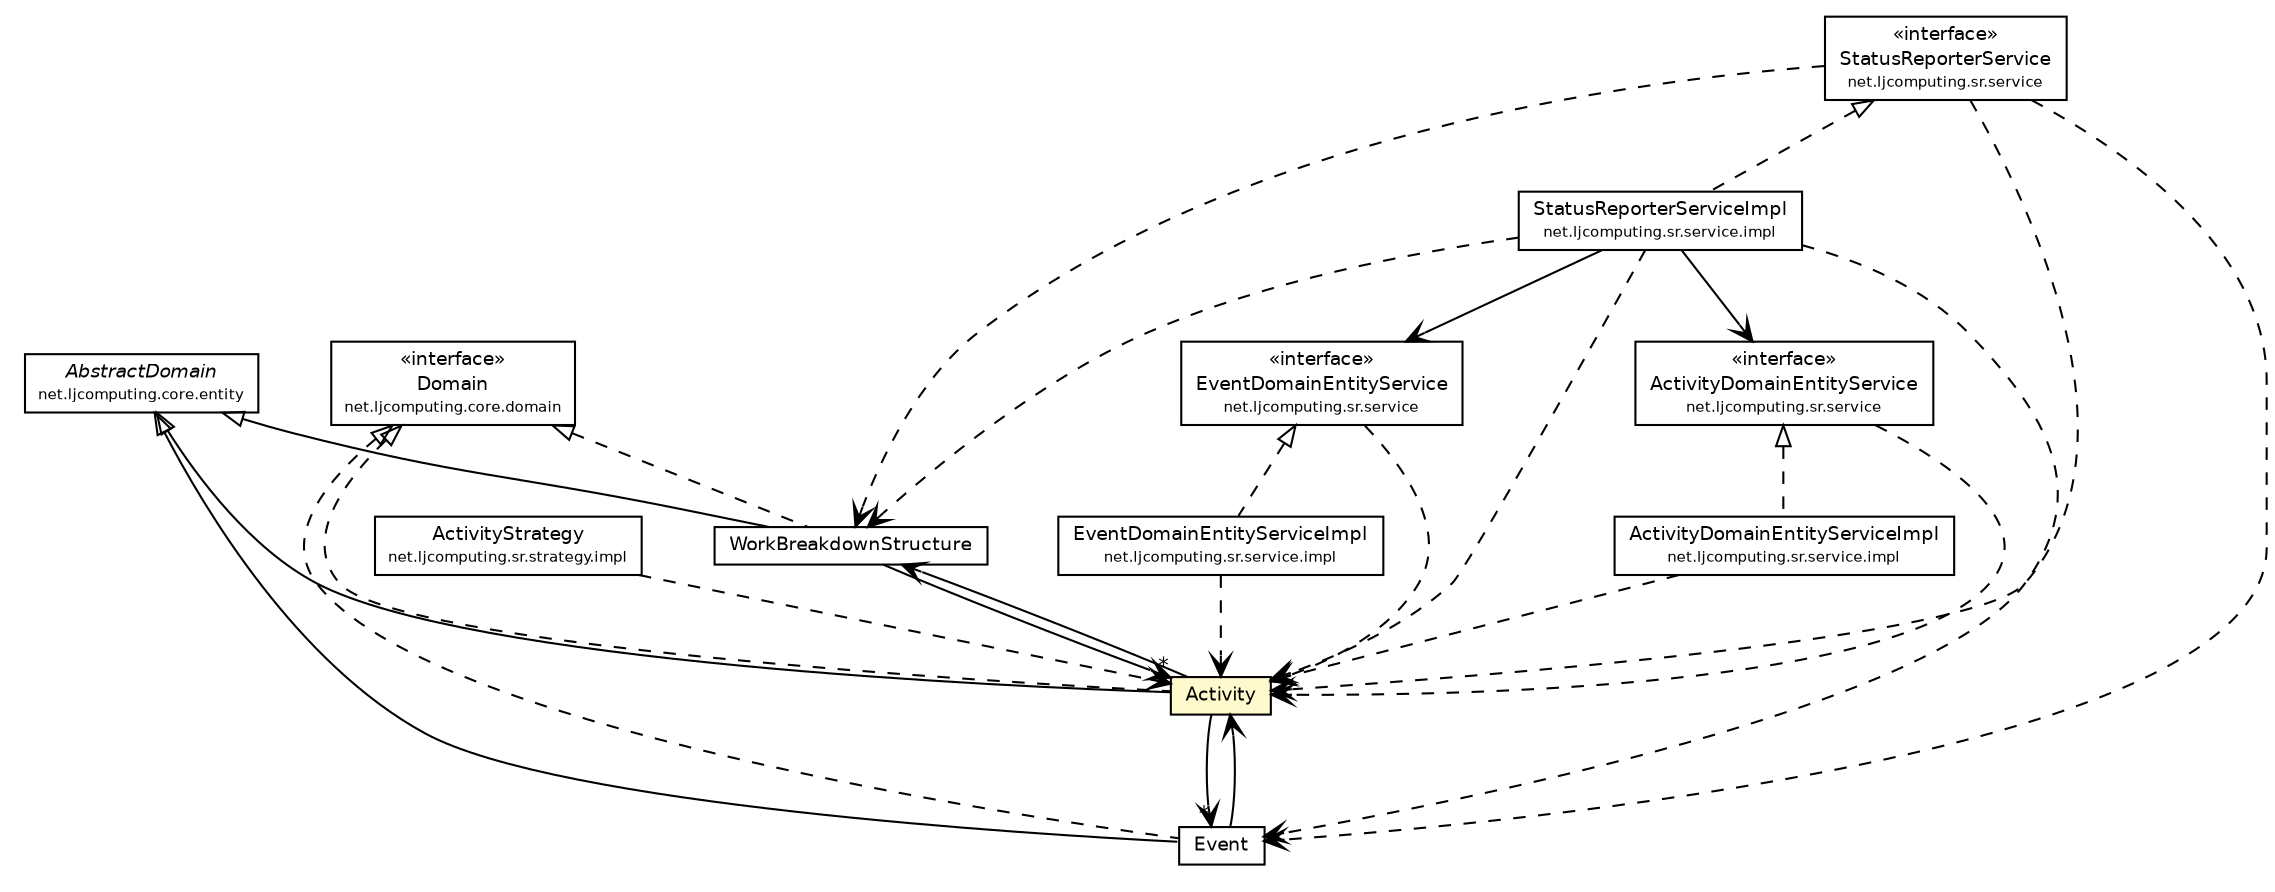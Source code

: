 #!/usr/local/bin/dot
#
# Class diagram 
# Generated by UMLGraph version R5_6 (http://www.umlgraph.org/)
#

digraph G {
	edge [fontname="Helvetica",fontsize=10,labelfontname="Helvetica",labelfontsize=10];
	node [fontname="Helvetica",fontsize=10,shape=plaintext];
	nodesep=0.25;
	ranksep=0.5;
	// net.ljcomputing.core.entity.AbstractDomain
	c777 [label=<<table title="net.ljcomputing.core.entity.AbstractDomain" border="0" cellborder="1" cellspacing="0" cellpadding="2" port="p" href="../../core/entity/AbstractDomain.html">
		<tr><td><table border="0" cellspacing="0" cellpadding="1">
<tr><td align="center" balign="center"><font face="Helvetica-Oblique"> AbstractDomain </font></td></tr>
<tr><td align="center" balign="center"><font point-size="7.0"> net.ljcomputing.core.entity </font></td></tr>
		</table></td></tr>
		</table>>, URL="../../core/entity/AbstractDomain.html", fontname="Helvetica", fontcolor="black", fontsize=9.0];
	// net.ljcomputing.core.domain.Domain
	c780 [label=<<table title="net.ljcomputing.core.domain.Domain" border="0" cellborder="1" cellspacing="0" cellpadding="2" port="p" href="../../core/domain/Domain.html">
		<tr><td><table border="0" cellspacing="0" cellpadding="1">
<tr><td align="center" balign="center"> &#171;interface&#187; </td></tr>
<tr><td align="center" balign="center"> Domain </td></tr>
<tr><td align="center" balign="center"><font point-size="7.0"> net.ljcomputing.core.domain </font></td></tr>
		</table></td></tr>
		</table>>, URL="../../core/domain/Domain.html", fontname="Helvetica", fontcolor="black", fontsize=9.0];
	// net.ljcomputing.sr.strategy.impl.ActivityStrategy
	c788 [label=<<table title="net.ljcomputing.sr.strategy.impl.ActivityStrategy" border="0" cellborder="1" cellspacing="0" cellpadding="2" port="p" href="../strategy/impl/ActivityStrategy.html">
		<tr><td><table border="0" cellspacing="0" cellpadding="1">
<tr><td align="center" balign="center"> ActivityStrategy </td></tr>
<tr><td align="center" balign="center"><font point-size="7.0"> net.ljcomputing.sr.strategy.impl </font></td></tr>
		</table></td></tr>
		</table>>, URL="../strategy/impl/ActivityStrategy.html", fontname="Helvetica", fontcolor="black", fontsize=9.0];
	// net.ljcomputing.sr.domain.WorkBreakdownStructure
	c794 [label=<<table title="net.ljcomputing.sr.domain.WorkBreakdownStructure" border="0" cellborder="1" cellspacing="0" cellpadding="2" port="p" href="./WorkBreakdownStructure.html">
		<tr><td><table border="0" cellspacing="0" cellpadding="1">
<tr><td align="center" balign="center"> WorkBreakdownStructure </td></tr>
		</table></td></tr>
		</table>>, URL="./WorkBreakdownStructure.html", fontname="Helvetica", fontcolor="black", fontsize=9.0];
	// net.ljcomputing.sr.domain.Event
	c795 [label=<<table title="net.ljcomputing.sr.domain.Event" border="0" cellborder="1" cellspacing="0" cellpadding="2" port="p" href="./Event.html">
		<tr><td><table border="0" cellspacing="0" cellpadding="1">
<tr><td align="center" balign="center"> Event </td></tr>
		</table></td></tr>
		</table>>, URL="./Event.html", fontname="Helvetica", fontcolor="black", fontsize=9.0];
	// net.ljcomputing.sr.domain.Activity
	c796 [label=<<table title="net.ljcomputing.sr.domain.Activity" border="0" cellborder="1" cellspacing="0" cellpadding="2" port="p" bgcolor="lemonChiffon" href="./Activity.html">
		<tr><td><table border="0" cellspacing="0" cellpadding="1">
<tr><td align="center" balign="center"> Activity </td></tr>
		</table></td></tr>
		</table>>, URL="./Activity.html", fontname="Helvetica", fontcolor="black", fontsize=9.0];
	// net.ljcomputing.sr.service.impl.EventDomainEntityServiceImpl
	c798 [label=<<table title="net.ljcomputing.sr.service.impl.EventDomainEntityServiceImpl" border="0" cellborder="1" cellspacing="0" cellpadding="2" port="p" href="../service/impl/EventDomainEntityServiceImpl.html">
		<tr><td><table border="0" cellspacing="0" cellpadding="1">
<tr><td align="center" balign="center"> EventDomainEntityServiceImpl </td></tr>
<tr><td align="center" balign="center"><font point-size="7.0"> net.ljcomputing.sr.service.impl </font></td></tr>
		</table></td></tr>
		</table>>, URL="../service/impl/EventDomainEntityServiceImpl.html", fontname="Helvetica", fontcolor="black", fontsize=9.0];
	// net.ljcomputing.sr.service.impl.StatusReporterServiceImpl
	c799 [label=<<table title="net.ljcomputing.sr.service.impl.StatusReporterServiceImpl" border="0" cellborder="1" cellspacing="0" cellpadding="2" port="p" href="../service/impl/StatusReporterServiceImpl.html">
		<tr><td><table border="0" cellspacing="0" cellpadding="1">
<tr><td align="center" balign="center"> StatusReporterServiceImpl </td></tr>
<tr><td align="center" balign="center"><font point-size="7.0"> net.ljcomputing.sr.service.impl </font></td></tr>
		</table></td></tr>
		</table>>, URL="../service/impl/StatusReporterServiceImpl.html", fontname="Helvetica", fontcolor="black", fontsize=9.0];
	// net.ljcomputing.sr.service.impl.ActivityDomainEntityServiceImpl
	c800 [label=<<table title="net.ljcomputing.sr.service.impl.ActivityDomainEntityServiceImpl" border="0" cellborder="1" cellspacing="0" cellpadding="2" port="p" href="../service/impl/ActivityDomainEntityServiceImpl.html">
		<tr><td><table border="0" cellspacing="0" cellpadding="1">
<tr><td align="center" balign="center"> ActivityDomainEntityServiceImpl </td></tr>
<tr><td align="center" balign="center"><font point-size="7.0"> net.ljcomputing.sr.service.impl </font></td></tr>
		</table></td></tr>
		</table>>, URL="../service/impl/ActivityDomainEntityServiceImpl.html", fontname="Helvetica", fontcolor="black", fontsize=9.0];
	// net.ljcomputing.sr.service.ActivityDomainEntityService
	c801 [label=<<table title="net.ljcomputing.sr.service.ActivityDomainEntityService" border="0" cellborder="1" cellspacing="0" cellpadding="2" port="p" href="../service/ActivityDomainEntityService.html">
		<tr><td><table border="0" cellspacing="0" cellpadding="1">
<tr><td align="center" balign="center"> &#171;interface&#187; </td></tr>
<tr><td align="center" balign="center"> ActivityDomainEntityService </td></tr>
<tr><td align="center" balign="center"><font point-size="7.0"> net.ljcomputing.sr.service </font></td></tr>
		</table></td></tr>
		</table>>, URL="../service/ActivityDomainEntityService.html", fontname="Helvetica", fontcolor="black", fontsize=9.0];
	// net.ljcomputing.sr.service.EventDomainEntityService
	c802 [label=<<table title="net.ljcomputing.sr.service.EventDomainEntityService" border="0" cellborder="1" cellspacing="0" cellpadding="2" port="p" href="../service/EventDomainEntityService.html">
		<tr><td><table border="0" cellspacing="0" cellpadding="1">
<tr><td align="center" balign="center"> &#171;interface&#187; </td></tr>
<tr><td align="center" balign="center"> EventDomainEntityService </td></tr>
<tr><td align="center" balign="center"><font point-size="7.0"> net.ljcomputing.sr.service </font></td></tr>
		</table></td></tr>
		</table>>, URL="../service/EventDomainEntityService.html", fontname="Helvetica", fontcolor="black", fontsize=9.0];
	// net.ljcomputing.sr.service.StatusReporterService
	c804 [label=<<table title="net.ljcomputing.sr.service.StatusReporterService" border="0" cellborder="1" cellspacing="0" cellpadding="2" port="p" href="../service/StatusReporterService.html">
		<tr><td><table border="0" cellspacing="0" cellpadding="1">
<tr><td align="center" balign="center"> &#171;interface&#187; </td></tr>
<tr><td align="center" balign="center"> StatusReporterService </td></tr>
<tr><td align="center" balign="center"><font point-size="7.0"> net.ljcomputing.sr.service </font></td></tr>
		</table></td></tr>
		</table>>, URL="../service/StatusReporterService.html", fontname="Helvetica", fontcolor="black", fontsize=9.0];
	//net.ljcomputing.sr.domain.WorkBreakdownStructure extends net.ljcomputing.core.entity.AbstractDomain
	c777:p -> c794:p [dir=back,arrowtail=empty];
	//net.ljcomputing.sr.domain.WorkBreakdownStructure implements net.ljcomputing.core.domain.Domain
	c780:p -> c794:p [dir=back,arrowtail=empty,style=dashed];
	//net.ljcomputing.sr.domain.Event extends net.ljcomputing.core.entity.AbstractDomain
	c777:p -> c795:p [dir=back,arrowtail=empty];
	//net.ljcomputing.sr.domain.Event implements net.ljcomputing.core.domain.Domain
	c780:p -> c795:p [dir=back,arrowtail=empty,style=dashed];
	//net.ljcomputing.sr.domain.Activity extends net.ljcomputing.core.entity.AbstractDomain
	c777:p -> c796:p [dir=back,arrowtail=empty];
	//net.ljcomputing.sr.domain.Activity implements net.ljcomputing.core.domain.Domain
	c780:p -> c796:p [dir=back,arrowtail=empty,style=dashed];
	//net.ljcomputing.sr.service.impl.EventDomainEntityServiceImpl implements net.ljcomputing.sr.service.EventDomainEntityService
	c802:p -> c798:p [dir=back,arrowtail=empty,style=dashed];
	//net.ljcomputing.sr.service.impl.StatusReporterServiceImpl implements net.ljcomputing.sr.service.StatusReporterService
	c804:p -> c799:p [dir=back,arrowtail=empty,style=dashed];
	//net.ljcomputing.sr.service.impl.ActivityDomainEntityServiceImpl implements net.ljcomputing.sr.service.ActivityDomainEntityService
	c801:p -> c800:p [dir=back,arrowtail=empty,style=dashed];
	// net.ljcomputing.sr.domain.WorkBreakdownStructure NAVASSOC net.ljcomputing.sr.domain.Activity
	c794:p -> c796:p [taillabel="", label="", headlabel="*", fontname="Helvetica", fontcolor="black", fontsize=10.0, color="black", arrowhead=open];
	// net.ljcomputing.sr.domain.Event NAVASSOC net.ljcomputing.sr.domain.Activity
	c795:p -> c796:p [taillabel="", label="", headlabel="", fontname="Helvetica", fontcolor="black", fontsize=10.0, color="black", arrowhead=open];
	// net.ljcomputing.sr.domain.Activity NAVASSOC net.ljcomputing.sr.domain.WorkBreakdownStructure
	c796:p -> c794:p [taillabel="", label="", headlabel="", fontname="Helvetica", fontcolor="black", fontsize=10.0, color="black", arrowhead=open];
	// net.ljcomputing.sr.domain.Activity NAVASSOC net.ljcomputing.sr.domain.Event
	c796:p -> c795:p [taillabel="", label="", headlabel="*", fontname="Helvetica", fontcolor="black", fontsize=10.0, color="black", arrowhead=open];
	// net.ljcomputing.sr.service.impl.StatusReporterServiceImpl NAVASSOC net.ljcomputing.sr.service.ActivityDomainEntityService
	c799:p -> c801:p [taillabel="", label="", headlabel="", fontname="Helvetica", fontcolor="black", fontsize=10.0, color="black", arrowhead=open];
	// net.ljcomputing.sr.service.impl.StatusReporterServiceImpl NAVASSOC net.ljcomputing.sr.service.EventDomainEntityService
	c799:p -> c802:p [taillabel="", label="", headlabel="", fontname="Helvetica", fontcolor="black", fontsize=10.0, color="black", arrowhead=open];
	// net.ljcomputing.sr.strategy.impl.ActivityStrategy DEPEND net.ljcomputing.sr.domain.Activity
	c788:p -> c796:p [taillabel="", label="", headlabel="", fontname="Helvetica", fontcolor="black", fontsize=10.0, color="black", arrowhead=open, style=dashed];
	// net.ljcomputing.sr.service.impl.EventDomainEntityServiceImpl DEPEND net.ljcomputing.sr.domain.Activity
	c798:p -> c796:p [taillabel="", label="", headlabel="", fontname="Helvetica", fontcolor="black", fontsize=10.0, color="black", arrowhead=open, style=dashed];
	// net.ljcomputing.sr.service.impl.StatusReporterServiceImpl DEPEND net.ljcomputing.sr.domain.Activity
	c799:p -> c796:p [taillabel="", label="", headlabel="", fontname="Helvetica", fontcolor="black", fontsize=10.0, color="black", arrowhead=open, style=dashed];
	// net.ljcomputing.sr.service.impl.StatusReporterServiceImpl DEPEND net.ljcomputing.sr.domain.Event
	c799:p -> c795:p [taillabel="", label="", headlabel="", fontname="Helvetica", fontcolor="black", fontsize=10.0, color="black", arrowhead=open, style=dashed];
	// net.ljcomputing.sr.service.impl.StatusReporterServiceImpl DEPEND net.ljcomputing.sr.domain.WorkBreakdownStructure
	c799:p -> c794:p [taillabel="", label="", headlabel="", fontname="Helvetica", fontcolor="black", fontsize=10.0, color="black", arrowhead=open, style=dashed];
	// net.ljcomputing.sr.service.impl.ActivityDomainEntityServiceImpl DEPEND net.ljcomputing.sr.domain.Activity
	c800:p -> c796:p [taillabel="", label="", headlabel="", fontname="Helvetica", fontcolor="black", fontsize=10.0, color="black", arrowhead=open, style=dashed];
	// net.ljcomputing.sr.service.ActivityDomainEntityService DEPEND net.ljcomputing.sr.domain.Activity
	c801:p -> c796:p [taillabel="", label="", headlabel="", fontname="Helvetica", fontcolor="black", fontsize=10.0, color="black", arrowhead=open, style=dashed];
	// net.ljcomputing.sr.service.EventDomainEntityService DEPEND net.ljcomputing.sr.domain.Activity
	c802:p -> c796:p [taillabel="", label="", headlabel="", fontname="Helvetica", fontcolor="black", fontsize=10.0, color="black", arrowhead=open, style=dashed];
	// net.ljcomputing.sr.service.StatusReporterService DEPEND net.ljcomputing.sr.domain.Activity
	c804:p -> c796:p [taillabel="", label="", headlabel="", fontname="Helvetica", fontcolor="black", fontsize=10.0, color="black", arrowhead=open, style=dashed];
	// net.ljcomputing.sr.service.StatusReporterService DEPEND net.ljcomputing.sr.domain.Event
	c804:p -> c795:p [taillabel="", label="", headlabel="", fontname="Helvetica", fontcolor="black", fontsize=10.0, color="black", arrowhead=open, style=dashed];
	// net.ljcomputing.sr.service.StatusReporterService DEPEND net.ljcomputing.sr.domain.WorkBreakdownStructure
	c804:p -> c794:p [taillabel="", label="", headlabel="", fontname="Helvetica", fontcolor="black", fontsize=10.0, color="black", arrowhead=open, style=dashed];
}


